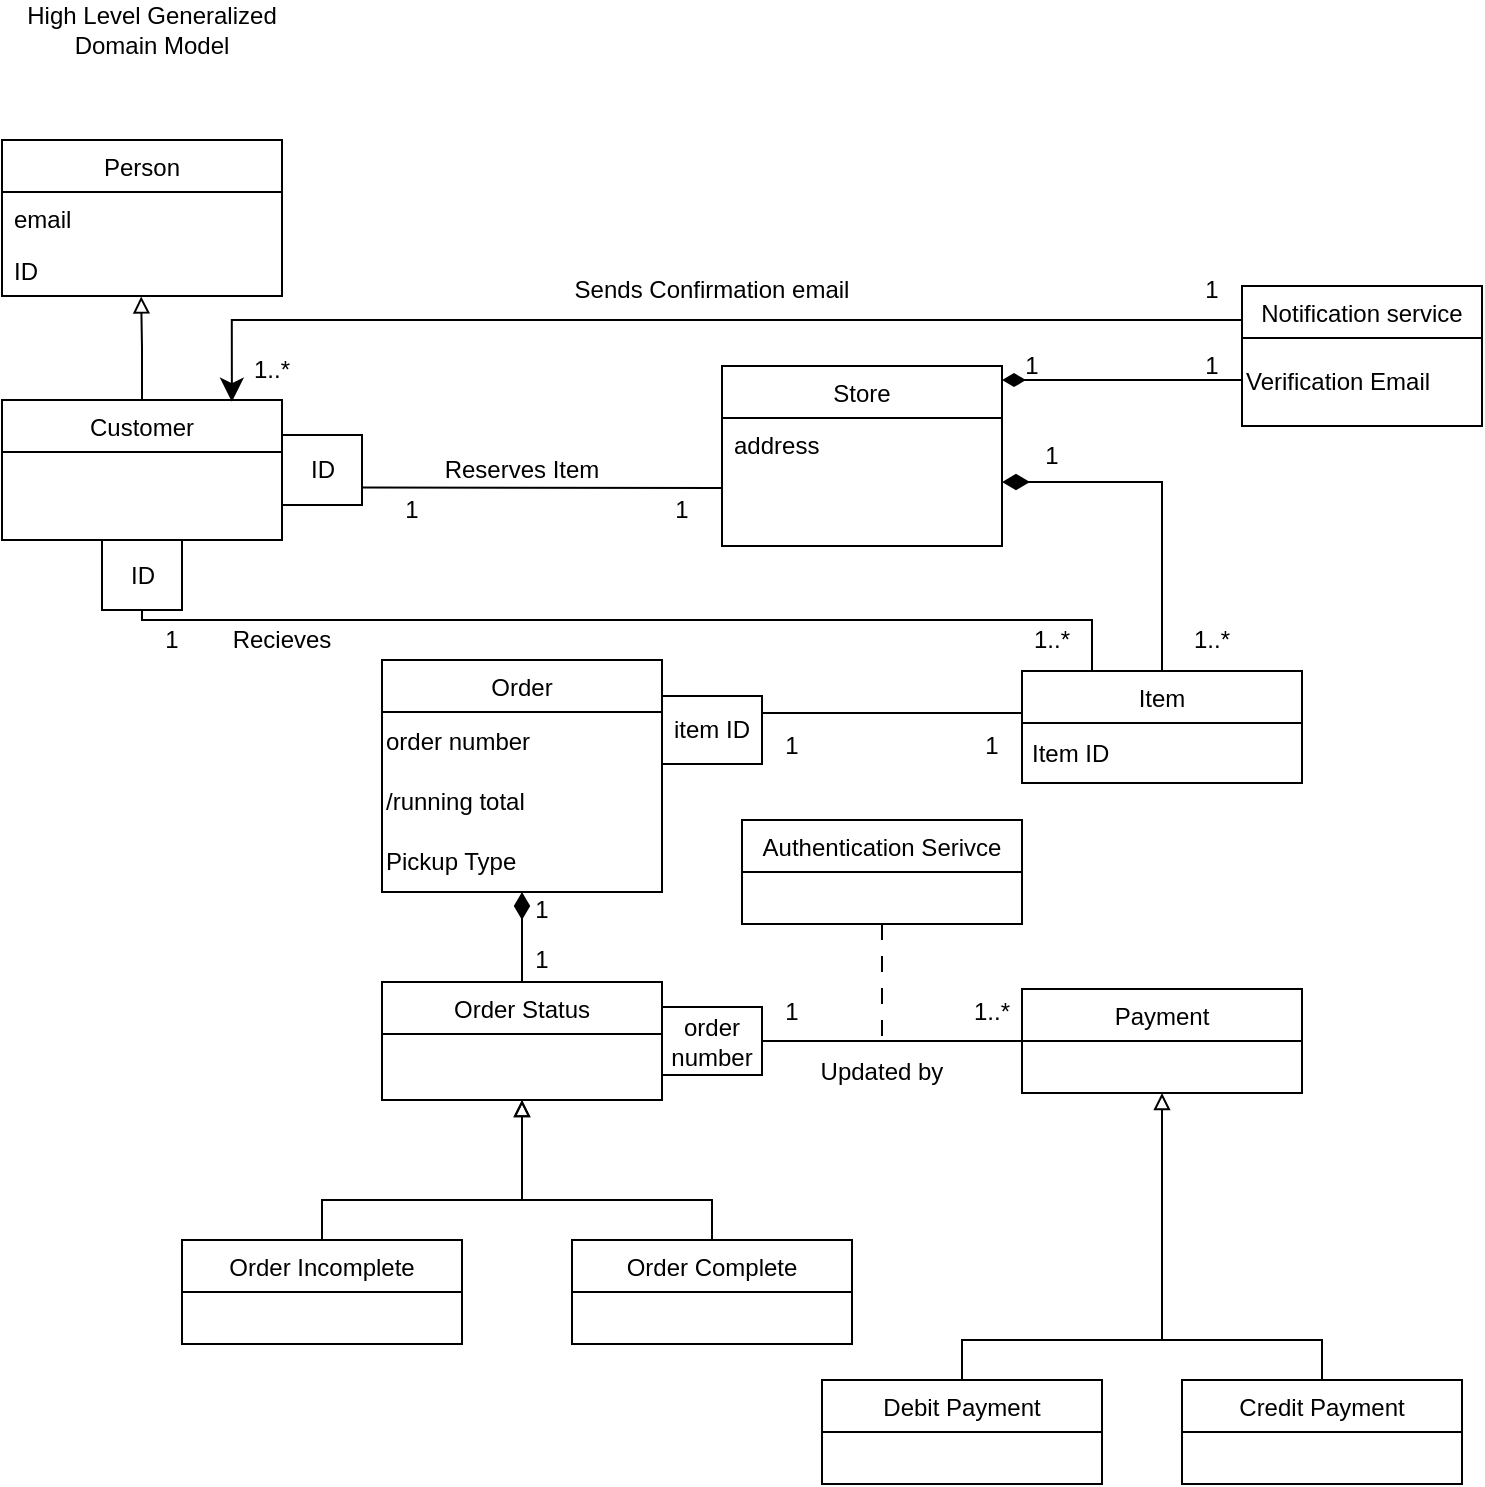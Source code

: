 <mxfile version="20.8.10" type="device" pages="2"><diagram name="Page-1" id="cuU-Se9wsTZAQbzvb0Hw"><mxGraphModel dx="1235" dy="740" grid="1" gridSize="10" guides="1" tooltips="1" connect="1" arrows="1" fold="1" page="1" pageScale="1" pageWidth="850" pageHeight="1100" math="0" shadow="0"><root><mxCell id="0"/><mxCell id="1" parent="0"/><mxCell id="BR1_E8aOfP9OY458Oom9-80" value="Person" style="swimlane;fontStyle=0;childLayout=stackLayout;horizontal=1;startSize=26;fillColor=none;horizontalStack=0;resizeParent=1;resizeParentMax=0;resizeLast=0;collapsible=1;marginBottom=0;" parent="1" vertex="1"><mxGeometry x="100" y="90" width="140" height="78" as="geometry"/></mxCell><mxCell id="BR1_E8aOfP9OY458Oom9-81" value="email" style="text;strokeColor=none;fillColor=none;align=left;verticalAlign=top;spacingLeft=4;spacingRight=4;overflow=hidden;rotatable=0;points=[[0,0.5],[1,0.5]];portConstraint=eastwest;" parent="BR1_E8aOfP9OY458Oom9-80" vertex="1"><mxGeometry y="26" width="140" height="26" as="geometry"/></mxCell><mxCell id="BR1_E8aOfP9OY458Oom9-82" value="ID" style="text;strokeColor=none;fillColor=none;align=left;verticalAlign=top;spacingLeft=4;spacingRight=4;overflow=hidden;rotatable=0;points=[[0,0.5],[1,0.5]];portConstraint=eastwest;" parent="BR1_E8aOfP9OY458Oom9-80" vertex="1"><mxGeometry y="52" width="140" height="26" as="geometry"/></mxCell><mxCell id="BR1_E8aOfP9OY458Oom9-89" style="edgeStyle=orthogonalEdgeStyle;rounded=0;orthogonalLoop=1;jettySize=auto;html=1;entryX=0.497;entryY=1.008;entryDx=0;entryDy=0;entryPerimeter=0;endArrow=block;endFill=0;" parent="1" source="BR1_E8aOfP9OY458Oom9-84" target="BR1_E8aOfP9OY458Oom9-82" edge="1"><mxGeometry relative="1" as="geometry"/></mxCell><mxCell id="BR1_E8aOfP9OY458Oom9-141" style="edgeStyle=orthogonalEdgeStyle;rounded=0;jumpStyle=none;jumpSize=13;orthogonalLoop=1;jettySize=auto;html=1;entryX=0.25;entryY=0;entryDx=0;entryDy=0;shadow=0;strokeWidth=1;startArrow=none;startFill=0;endArrow=none;endFill=0;startSize=9;endSize=11;" parent="1" source="BR1_E8aOfP9OY458Oom9-142" target="BR1_E8aOfP9OY458Oom9-130" edge="1"><mxGeometry relative="1" as="geometry"><mxPoint x="170" y="360" as="sourcePoint"/><Array as="points"><mxPoint x="170" y="330"/><mxPoint x="645" y="330"/></Array></mxGeometry></mxCell><mxCell id="BR1_E8aOfP9OY458Oom9-84" value="Customer" style="swimlane;fontStyle=0;childLayout=stackLayout;horizontal=1;startSize=26;fillColor=none;horizontalStack=0;resizeParent=1;resizeParentMax=0;resizeLast=0;collapsible=1;marginBottom=0;" parent="1" vertex="1"><mxGeometry x="100" y="220" width="140" height="70" as="geometry"/></mxCell><mxCell id="BR1_E8aOfP9OY458Oom9-90" value="Order" style="swimlane;fontStyle=0;childLayout=stackLayout;horizontal=1;startSize=26;fillColor=none;horizontalStack=0;resizeParent=1;resizeParentMax=0;resizeLast=0;collapsible=1;marginBottom=0;" parent="1" vertex="1"><mxGeometry x="290" y="350" width="140" height="116" as="geometry"/></mxCell><mxCell id="BR1_E8aOfP9OY458Oom9-154" value="order number" style="text;html=1;strokeColor=none;fillColor=none;align=left;verticalAlign=middle;whiteSpace=wrap;rounded=0;" parent="BR1_E8aOfP9OY458Oom9-90" vertex="1"><mxGeometry y="26" width="140" height="30" as="geometry"/></mxCell><mxCell id="OzEpQBQJrL6A_t0-JBeU-11" value="/running total" style="text;html=1;strokeColor=none;fillColor=none;align=left;verticalAlign=middle;whiteSpace=wrap;rounded=0;" vertex="1" parent="BR1_E8aOfP9OY458Oom9-90"><mxGeometry y="56" width="140" height="30" as="geometry"/></mxCell><mxCell id="BR1_E8aOfP9OY458Oom9-153" value="Pickup Type" style="text;html=1;strokeColor=none;fillColor=none;align=left;verticalAlign=middle;whiteSpace=wrap;rounded=0;" parent="BR1_E8aOfP9OY458Oom9-90" vertex="1"><mxGeometry y="86" width="140" height="30" as="geometry"/></mxCell><mxCell id="BR1_E8aOfP9OY458Oom9-94" value="Store" style="swimlane;fontStyle=0;childLayout=stackLayout;horizontal=1;startSize=26;fillColor=none;horizontalStack=0;resizeParent=1;resizeParentMax=0;resizeLast=0;collapsible=1;marginBottom=0;" parent="1" vertex="1"><mxGeometry x="460" y="203" width="140" height="90" as="geometry"/></mxCell><mxCell id="BR1_E8aOfP9OY458Oom9-95" value="address" style="text;strokeColor=none;fillColor=none;align=left;verticalAlign=top;spacingLeft=4;spacingRight=4;overflow=hidden;rotatable=0;points=[[0,0.5],[1,0.5]];portConstraint=eastwest;" parent="BR1_E8aOfP9OY458Oom9-94" vertex="1"><mxGeometry y="26" width="140" height="64" as="geometry"/></mxCell><mxCell id="BR1_E8aOfP9OY458Oom9-120" style="edgeStyle=none;rounded=0;jumpStyle=gap;jumpSize=3;orthogonalLoop=1;jettySize=auto;html=1;shadow=0;startArrow=none;startFill=0;endArrow=none;endFill=0;startSize=2;endSize=0;sourcePerimeterSpacing=0;exitX=1;exitY=0.75;exitDx=0;exitDy=0;" parent="1" source="BR1_E8aOfP9OY458Oom9-99" edge="1"><mxGeometry relative="1" as="geometry"><mxPoint x="460" y="264" as="targetPoint"/></mxGeometry></mxCell><mxCell id="BR1_E8aOfP9OY458Oom9-99" value="ID" style="html=1;" parent="1" vertex="1"><mxGeometry x="240" y="237.5" width="40" height="35" as="geometry"/></mxCell><mxCell id="BR1_E8aOfP9OY458Oom9-101" value="1" style="text;html=1;strokeColor=none;fillColor=none;align=center;verticalAlign=middle;whiteSpace=wrap;rounded=0;" parent="1" vertex="1"><mxGeometry x="290" y="260" width="30" height="30" as="geometry"/></mxCell><mxCell id="BR1_E8aOfP9OY458Oom9-129" style="edgeStyle=none;rounded=0;jumpStyle=none;jumpSize=13;orthogonalLoop=1;jettySize=auto;html=1;shadow=0;startArrow=none;startFill=0;endArrow=diamondThin;endFill=1;startSize=9;endSize=11;sourcePerimeterSpacing=0;strokeWidth=1;entryX=0.5;entryY=1;entryDx=0;entryDy=0;" parent="1" source="BR1_E8aOfP9OY458Oom9-110" target="BR1_E8aOfP9OY458Oom9-90" edge="1"><mxGeometry relative="1" as="geometry"><mxPoint x="360" y="420" as="targetPoint"/></mxGeometry></mxCell><mxCell id="BR1_E8aOfP9OY458Oom9-167" style="edgeStyle=orthogonalEdgeStyle;rounded=0;jumpStyle=none;jumpSize=13;orthogonalLoop=1;jettySize=auto;html=1;entryX=0;entryY=0.5;entryDx=0;entryDy=0;shadow=0;strokeWidth=1;startArrow=none;startFill=0;endArrow=none;endFill=0;startSize=9;endSize=11;sourcePerimeterSpacing=0;exitX=1;exitY=0.5;exitDx=0;exitDy=0;" parent="1" source="BR1_E8aOfP9OY458Oom9-170" target="BR1_E8aOfP9OY458Oom9-166" edge="1"><mxGeometry relative="1" as="geometry"><mxPoint x="570" y="600" as="sourcePoint"/><Array as="points"><mxPoint x="490" y="541"/><mxPoint x="550" y="540"/></Array></mxGeometry></mxCell><mxCell id="BR1_E8aOfP9OY458Oom9-110" value="Order Status" style="swimlane;fontStyle=0;childLayout=stackLayout;horizontal=1;startSize=26;fillColor=none;horizontalStack=0;resizeParent=1;resizeParentMax=0;resizeLast=0;collapsible=1;marginBottom=0;" parent="1" vertex="1"><mxGeometry x="290" y="511" width="140" height="59" as="geometry"/></mxCell><mxCell id="BR1_E8aOfP9OY458Oom9-116" style="edgeStyle=orthogonalEdgeStyle;rounded=0;orthogonalLoop=1;jettySize=auto;html=1;entryX=0.5;entryY=1;entryDx=0;entryDy=0;endArrow=block;endFill=0;" parent="1" source="BR1_E8aOfP9OY458Oom9-114" target="BR1_E8aOfP9OY458Oom9-110" edge="1"><mxGeometry relative="1" as="geometry"><Array as="points"><mxPoint x="260" y="620"/><mxPoint x="360" y="620"/></Array></mxGeometry></mxCell><mxCell id="BR1_E8aOfP9OY458Oom9-114" value="Order Incomplete" style="swimlane;fontStyle=0;childLayout=stackLayout;horizontal=1;startSize=26;fillColor=none;horizontalStack=0;resizeParent=1;resizeParentMax=0;resizeLast=0;collapsible=1;marginBottom=0;" parent="1" vertex="1"><mxGeometry x="190" y="640" width="140" height="52" as="geometry"/></mxCell><mxCell id="BR1_E8aOfP9OY458Oom9-117" style="edgeStyle=orthogonalEdgeStyle;rounded=0;orthogonalLoop=1;jettySize=auto;html=1;entryX=0.5;entryY=1;entryDx=0;entryDy=0;endArrow=block;endFill=0;" parent="1" source="BR1_E8aOfP9OY458Oom9-115" target="BR1_E8aOfP9OY458Oom9-110" edge="1"><mxGeometry relative="1" as="geometry"><Array as="points"><mxPoint x="455" y="620"/><mxPoint x="360" y="620"/></Array></mxGeometry></mxCell><mxCell id="BR1_E8aOfP9OY458Oom9-115" value="Order Complete" style="swimlane;fontStyle=0;childLayout=stackLayout;horizontal=1;startSize=26;fillColor=none;horizontalStack=0;resizeParent=1;resizeParentMax=0;resizeLast=0;collapsible=1;marginBottom=0;" parent="1" vertex="1"><mxGeometry x="385" y="640" width="140" height="52" as="geometry"/></mxCell><mxCell id="BR1_E8aOfP9OY458Oom9-121" value="Reserves Item" style="text;html=1;strokeColor=none;fillColor=none;align=center;verticalAlign=middle;whiteSpace=wrap;rounded=0;" parent="1" vertex="1"><mxGeometry x="320" y="240" width="80" height="30" as="geometry"/></mxCell><mxCell id="BR1_E8aOfP9OY458Oom9-122" value="1" style="text;html=1;strokeColor=none;fillColor=none;align=center;verticalAlign=middle;whiteSpace=wrap;rounded=0;" parent="1" vertex="1"><mxGeometry x="425" y="260" width="30" height="30" as="geometry"/></mxCell><mxCell id="BR1_E8aOfP9OY458Oom9-140" style="edgeStyle=orthogonalEdgeStyle;rounded=0;jumpStyle=none;jumpSize=13;orthogonalLoop=1;jettySize=auto;html=1;entryX=1;entryY=0.5;entryDx=0;entryDy=0;shadow=0;strokeWidth=1;startArrow=none;startFill=0;endArrow=diamondThin;endFill=1;startSize=9;endSize=11;sourcePerimeterSpacing=0;" parent="1" source="BR1_E8aOfP9OY458Oom9-130" target="BR1_E8aOfP9OY458Oom9-95" edge="1"><mxGeometry relative="1" as="geometry"/></mxCell><mxCell id="BR1_E8aOfP9OY458Oom9-156" style="edgeStyle=orthogonalEdgeStyle;rounded=0;jumpStyle=none;jumpSize=13;orthogonalLoop=1;jettySize=auto;html=1;entryX=1;entryY=0.25;entryDx=0;entryDy=0;shadow=0;strokeWidth=1;startArrow=none;startFill=0;endArrow=none;endFill=0;startSize=9;endSize=11;sourcePerimeterSpacing=0;" parent="1" source="BR1_E8aOfP9OY458Oom9-130" target="BR1_E8aOfP9OY458Oom9-135" edge="1"><mxGeometry relative="1" as="geometry"><Array as="points"><mxPoint x="545" y="377"/></Array></mxGeometry></mxCell><mxCell id="BR1_E8aOfP9OY458Oom9-130" value="Item" style="swimlane;fontStyle=0;childLayout=stackLayout;horizontal=1;startSize=26;fillColor=none;horizontalStack=0;resizeParent=1;resizeParentMax=0;resizeLast=0;collapsible=1;marginBottom=0;" parent="1" vertex="1"><mxGeometry x="610" y="355.5" width="140" height="56" as="geometry"/></mxCell><mxCell id="BR1_E8aOfP9OY458Oom9-157" value="Item ID" style="text;html=1;strokeColor=none;fillColor=none;align=left;verticalAlign=middle;whiteSpace=wrap;rounded=0;spacingLeft=3;" parent="BR1_E8aOfP9OY458Oom9-130" vertex="1"><mxGeometry y="26" width="140" height="30" as="geometry"/></mxCell><mxCell id="BR1_E8aOfP9OY458Oom9-131" value="1" style="text;html=1;strokeColor=none;fillColor=none;align=center;verticalAlign=middle;whiteSpace=wrap;rounded=0;" parent="1" vertex="1"><mxGeometry x="355" y="460" width="30" height="30" as="geometry"/></mxCell><mxCell id="BR1_E8aOfP9OY458Oom9-132" value="1" style="text;html=1;strokeColor=none;fillColor=none;align=center;verticalAlign=middle;whiteSpace=wrap;rounded=0;" parent="1" vertex="1"><mxGeometry x="355" y="484.5" width="30" height="30" as="geometry"/></mxCell><mxCell id="BR1_E8aOfP9OY458Oom9-135" value="item ID" style="rounded=0;whiteSpace=wrap;html=1;" parent="1" vertex="1"><mxGeometry x="430" y="368" width="50" height="34" as="geometry"/></mxCell><mxCell id="BR1_E8aOfP9OY458Oom9-136" value="1" style="text;html=1;strokeColor=none;fillColor=none;align=center;verticalAlign=middle;whiteSpace=wrap;rounded=0;" parent="1" vertex="1"><mxGeometry x="480" y="378" width="30" height="30" as="geometry"/></mxCell><mxCell id="BR1_E8aOfP9OY458Oom9-138" value="1" style="text;html=1;strokeColor=none;fillColor=none;align=center;verticalAlign=middle;whiteSpace=wrap;rounded=0;" parent="1" vertex="1"><mxGeometry x="580" y="378" width="30" height="30" as="geometry"/></mxCell><mxCell id="BR1_E8aOfP9OY458Oom9-143" value="" style="edgeStyle=orthogonalEdgeStyle;rounded=0;jumpStyle=none;jumpSize=13;orthogonalLoop=1;jettySize=auto;html=1;entryX=0.25;entryY=0;entryDx=0;entryDy=0;shadow=0;strokeWidth=1;startArrow=none;startFill=0;endArrow=none;endFill=0;startSize=9;endSize=11;sourcePerimeterSpacing=0;exitX=0.5;exitY=1;exitDx=0;exitDy=0;" parent="1" source="BR1_E8aOfP9OY458Oom9-142" target="BR1_E8aOfP9OY458Oom9-142" edge="1"><mxGeometry relative="1" as="geometry"><mxPoint x="170" y="360" as="sourcePoint"/><mxPoint x="645" y="355.5" as="targetPoint"/><Array as="points"/></mxGeometry></mxCell><mxCell id="BR1_E8aOfP9OY458Oom9-142" value="ID" style="html=1;" parent="1" vertex="1"><mxGeometry x="150" y="290" width="40" height="35" as="geometry"/></mxCell><mxCell id="BR1_E8aOfP9OY458Oom9-144" value="1" style="text;html=1;strokeColor=none;fillColor=none;align=center;verticalAlign=middle;whiteSpace=wrap;rounded=0;" parent="1" vertex="1"><mxGeometry x="170" y="325" width="30" height="30" as="geometry"/></mxCell><mxCell id="BR1_E8aOfP9OY458Oom9-148" value="1..*" style="text;html=1;strokeColor=none;fillColor=none;align=center;verticalAlign=middle;whiteSpace=wrap;rounded=0;" parent="1" vertex="1"><mxGeometry x="610" y="325" width="30" height="30" as="geometry"/></mxCell><mxCell id="BR1_E8aOfP9OY458Oom9-150" value="Recieves" style="text;html=1;strokeColor=none;fillColor=none;align=center;verticalAlign=middle;whiteSpace=wrap;rounded=0;" parent="1" vertex="1"><mxGeometry x="200" y="325" width="80" height="30" as="geometry"/></mxCell><mxCell id="BR1_E8aOfP9OY458Oom9-160" value="1..*" style="text;html=1;strokeColor=none;fillColor=none;align=center;verticalAlign=middle;whiteSpace=wrap;rounded=0;" parent="1" vertex="1"><mxGeometry x="220" y="190" width="30" height="30" as="geometry"/></mxCell><mxCell id="BR1_E8aOfP9OY458Oom9-161" value="1" style="text;html=1;strokeColor=none;fillColor=none;align=center;verticalAlign=middle;whiteSpace=wrap;rounded=0;" parent="1" vertex="1"><mxGeometry x="690" y="150" width="30" height="30" as="geometry"/></mxCell><mxCell id="OzEpQBQJrL6A_t0-JBeU-8" style="edgeStyle=orthogonalEdgeStyle;rounded=0;jumpSize=6;orthogonalLoop=1;jettySize=auto;html=1;entryX=0.821;entryY=0.012;entryDx=0;entryDy=0;entryPerimeter=0;strokeWidth=1;endArrow=classic;endFill=1;endSize=9;" edge="1" parent="1" source="BR1_E8aOfP9OY458Oom9-164" target="BR1_E8aOfP9OY458Oom9-84"><mxGeometry relative="1" as="geometry"><Array as="points"><mxPoint x="215" y="180"/></Array></mxGeometry></mxCell><mxCell id="BR1_E8aOfP9OY458Oom9-164" value="Notification service" style="swimlane;fontStyle=0;childLayout=stackLayout;horizontal=1;startSize=26;fillColor=none;horizontalStack=0;resizeParent=1;resizeParentMax=0;resizeLast=0;collapsible=1;marginBottom=0;" parent="1" vertex="1"><mxGeometry x="720" y="163" width="120" height="70" as="geometry"/></mxCell><mxCell id="BR1_E8aOfP9OY458Oom9-165" value="Verification Email" style="text;html=1;strokeColor=none;fillColor=none;align=left;verticalAlign=middle;whiteSpace=wrap;rounded=0;" parent="BR1_E8aOfP9OY458Oom9-164" vertex="1"><mxGeometry y="26" width="120" height="44" as="geometry"/></mxCell><mxCell id="BR1_E8aOfP9OY458Oom9-166" value="Payment" style="swimlane;fontStyle=0;childLayout=stackLayout;horizontal=1;startSize=26;fillColor=none;horizontalStack=0;resizeParent=1;resizeParentMax=0;resizeLast=0;collapsible=1;marginBottom=0;" parent="1" vertex="1"><mxGeometry x="610" y="514.5" width="140" height="52" as="geometry"/></mxCell><mxCell id="BR1_E8aOfP9OY458Oom9-168" value="1" style="text;html=1;strokeColor=none;fillColor=none;align=center;verticalAlign=middle;whiteSpace=wrap;rounded=0;" parent="1" vertex="1"><mxGeometry x="480" y="511" width="30" height="30" as="geometry"/></mxCell><mxCell id="BR1_E8aOfP9OY458Oom9-169" value="1..*" style="text;html=1;strokeColor=none;fillColor=none;align=center;verticalAlign=middle;whiteSpace=wrap;rounded=0;" parent="1" vertex="1"><mxGeometry x="580" y="511" width="30" height="30" as="geometry"/></mxCell><mxCell id="BR1_E8aOfP9OY458Oom9-170" value="order number" style="rounded=0;whiteSpace=wrap;html=1;" parent="1" vertex="1"><mxGeometry x="430" y="523.5" width="50" height="34" as="geometry"/></mxCell><mxCell id="BR1_E8aOfP9OY458Oom9-171" value="Updated by" style="text;html=1;strokeColor=none;fillColor=none;align=center;verticalAlign=middle;whiteSpace=wrap;rounded=0;" parent="1" vertex="1"><mxGeometry x="500" y="541" width="80" height="30" as="geometry"/></mxCell><mxCell id="BR1_E8aOfP9OY458Oom9-176" style="edgeStyle=orthogonalEdgeStyle;rounded=0;orthogonalLoop=1;jettySize=auto;html=1;endArrow=none;endFill=0;" parent="1" source="BR1_E8aOfP9OY458Oom9-177" edge="1"><mxGeometry relative="1" as="geometry"><mxPoint x="680" y="610" as="targetPoint"/><Array as="points"><mxPoint x="580" y="690"/><mxPoint x="680" y="690"/></Array></mxGeometry></mxCell><mxCell id="BR1_E8aOfP9OY458Oom9-177" value="Debit Payment" style="swimlane;fontStyle=0;childLayout=stackLayout;horizontal=1;startSize=26;fillColor=none;horizontalStack=0;resizeParent=1;resizeParentMax=0;resizeLast=0;collapsible=1;marginBottom=0;" parent="1" vertex="1"><mxGeometry x="510" y="710" width="140" height="52" as="geometry"/></mxCell><mxCell id="BR1_E8aOfP9OY458Oom9-178" style="edgeStyle=orthogonalEdgeStyle;rounded=0;orthogonalLoop=1;jettySize=auto;html=1;entryX=0.5;entryY=1;entryDx=0;entryDy=0;endArrow=block;endFill=0;" parent="1" source="BR1_E8aOfP9OY458Oom9-179" target="BR1_E8aOfP9OY458Oom9-166" edge="1"><mxGeometry relative="1" as="geometry"><mxPoint x="680" y="640" as="targetPoint"/><Array as="points"><mxPoint x="760" y="690"/><mxPoint x="680" y="690"/></Array></mxGeometry></mxCell><mxCell id="BR1_E8aOfP9OY458Oom9-179" value="Credit Payment" style="swimlane;fontStyle=0;childLayout=stackLayout;horizontal=1;startSize=26;fillColor=none;horizontalStack=0;resizeParent=1;resizeParentMax=0;resizeLast=0;collapsible=1;marginBottom=0;" parent="1" vertex="1"><mxGeometry x="690" y="710" width="140" height="52" as="geometry"/></mxCell><mxCell id="OzEpQBQJrL6A_t0-JBeU-1" value="1" style="text;html=1;strokeColor=none;fillColor=none;align=center;verticalAlign=middle;whiteSpace=wrap;rounded=0;" vertex="1" parent="1"><mxGeometry x="610" y="233" width="30" height="30" as="geometry"/></mxCell><mxCell id="OzEpQBQJrL6A_t0-JBeU-2" value="1..*" style="text;html=1;strokeColor=none;fillColor=none;align=center;verticalAlign=middle;whiteSpace=wrap;rounded=0;" vertex="1" parent="1"><mxGeometry x="690" y="325" width="30" height="30" as="geometry"/></mxCell><mxCell id="OzEpQBQJrL6A_t0-JBeU-5" style="edgeStyle=orthogonalEdgeStyle;rounded=0;orthogonalLoop=1;jettySize=auto;html=1;entryX=1;entryY=0.078;entryDx=0;entryDy=0;entryPerimeter=0;endArrow=diamondThin;endFill=1;jumpSize=6;strokeWidth=1;endSize=9;" edge="1" parent="1" source="BR1_E8aOfP9OY458Oom9-165" target="BR1_E8aOfP9OY458Oom9-94"><mxGeometry relative="1" as="geometry"><Array as="points"><mxPoint x="660" y="210"/><mxPoint x="660" y="210"/></Array></mxGeometry></mxCell><mxCell id="OzEpQBQJrL6A_t0-JBeU-6" value="1" style="text;html=1;strokeColor=none;fillColor=none;align=center;verticalAlign=middle;whiteSpace=wrap;rounded=0;" vertex="1" parent="1"><mxGeometry x="600" y="187.5" width="30" height="30" as="geometry"/></mxCell><mxCell id="OzEpQBQJrL6A_t0-JBeU-7" value="1" style="text;html=1;strokeColor=none;fillColor=none;align=center;verticalAlign=middle;whiteSpace=wrap;rounded=0;" vertex="1" parent="1"><mxGeometry x="690" y="187.5" width="30" height="30" as="geometry"/></mxCell><mxCell id="OzEpQBQJrL6A_t0-JBeU-9" value="Sends Confirmation email" style="text;html=1;strokeColor=none;fillColor=none;align=center;verticalAlign=middle;whiteSpace=wrap;rounded=0;" vertex="1" parent="1"><mxGeometry x="385" y="150" width="140" height="30" as="geometry"/></mxCell><mxCell id="OzEpQBQJrL6A_t0-JBeU-14" style="edgeStyle=orthogonalEdgeStyle;rounded=0;jumpSize=6;orthogonalLoop=1;jettySize=auto;html=1;strokeWidth=1;endArrow=none;endFill=0;endSize=9;dashed=1;dashPattern=8 8;" edge="1" parent="1" source="OzEpQBQJrL6A_t0-JBeU-12"><mxGeometry relative="1" as="geometry"><mxPoint x="540" y="540" as="targetPoint"/></mxGeometry></mxCell><mxCell id="OzEpQBQJrL6A_t0-JBeU-12" value="Authentication Serivce" style="swimlane;fontStyle=0;childLayout=stackLayout;horizontal=1;startSize=26;fillColor=none;horizontalStack=0;resizeParent=1;resizeParentMax=0;resizeLast=0;collapsible=1;marginBottom=0;" vertex="1" parent="1"><mxGeometry x="470" y="430" width="140" height="52" as="geometry"/></mxCell><mxCell id="wcua-KJt23rMw6mt_my1-1" value="High Level Generalized Domain Model" style="text;html=1;strokeColor=none;fillColor=none;align=center;verticalAlign=middle;whiteSpace=wrap;rounded=0;" vertex="1" parent="1"><mxGeometry x="100" y="20" width="150" height="30" as="geometry"/></mxCell></root></mxGraphModel></diagram><diagram id="Q56s6d1UdkJbZ91KLn0p" name="Page-2"><mxGraphModel dx="1050" dy="629" grid="1" gridSize="10" guides="1" tooltips="1" connect="1" arrows="1" fold="1" page="1" pageScale="1" pageWidth="850" pageHeight="1100" math="0" shadow="0"><root><mxCell id="0"/><mxCell id="1" parent="0"/><mxCell id="hp9Gdqgzur7YfRZt-1cl-1" value="Person" style="swimlane;fontStyle=0;childLayout=stackLayout;horizontal=1;startSize=26;fillColor=none;horizontalStack=0;resizeParent=1;resizeParentMax=0;resizeLast=0;collapsible=1;marginBottom=0;" vertex="1" parent="1"><mxGeometry x="60" y="192" width="140" height="78" as="geometry"/></mxCell><mxCell id="hp9Gdqgzur7YfRZt-1cl-2" value="ID" style="text;strokeColor=none;fillColor=none;align=left;verticalAlign=top;spacingLeft=4;spacingRight=4;overflow=hidden;rotatable=0;points=[[0,0.5],[1,0.5]];portConstraint=eastwest;" vertex="1" parent="hp9Gdqgzur7YfRZt-1cl-1"><mxGeometry y="26" width="140" height="26" as="geometry"/></mxCell><mxCell id="hp9Gdqgzur7YfRZt-1cl-3" value="Email" style="text;strokeColor=none;fillColor=none;align=left;verticalAlign=top;spacingLeft=4;spacingRight=4;overflow=hidden;rotatable=0;points=[[0,0.5],[1,0.5]];portConstraint=eastwest;" vertex="1" parent="hp9Gdqgzur7YfRZt-1cl-1"><mxGeometry y="52" width="140" height="26" as="geometry"/></mxCell><mxCell id="hp9Gdqgzur7YfRZt-1cl-17" style="edgeStyle=orthogonalEdgeStyle;rounded=0;jumpSize=6;orthogonalLoop=1;jettySize=auto;html=1;strokeWidth=1;endArrow=none;endFill=0;endSize=9;" edge="1" parent="1" source="hp9Gdqgzur7YfRZt-1cl-5"><mxGeometry relative="1" as="geometry"><mxPoint x="130" y="320" as="targetPoint"/><Array as="points"><mxPoint x="130" y="540"/></Array></mxGeometry></mxCell><mxCell id="hp9Gdqgzur7YfRZt-1cl-78" style="edgeStyle=orthogonalEdgeStyle;rounded=0;jumpSize=6;orthogonalLoop=1;jettySize=auto;html=1;entryX=0.5;entryY=0;entryDx=0;entryDy=0;strokeWidth=1;startArrow=none;startFill=0;endArrow=none;endFill=0;startSize=9;endSize=9;sourcePerimeterSpacing=0;targetPerimeterSpacing=0;" edge="1" parent="1" source="hp9Gdqgzur7YfRZt-1cl-5" target="hp9Gdqgzur7YfRZt-1cl-66"><mxGeometry relative="1" as="geometry"/></mxCell><mxCell id="hp9Gdqgzur7YfRZt-1cl-99" style="edgeStyle=orthogonalEdgeStyle;rounded=0;jumpSize=6;orthogonalLoop=1;jettySize=auto;html=1;entryX=0.005;entryY=-0.039;entryDx=0;entryDy=0;entryPerimeter=0;strokeWidth=1;startArrow=none;startFill=0;endArrow=none;endFill=0;startSize=9;endSize=9;sourcePerimeterSpacing=0;targetPerimeterSpacing=0;" edge="1" parent="1" source="hp9Gdqgzur7YfRZt-1cl-5" target="hp9Gdqgzur7YfRZt-1cl-93"><mxGeometry relative="1" as="geometry"><Array as="points"><mxPoint x="370" y="535"/><mxPoint x="370" y="535"/></Array></mxGeometry></mxCell><mxCell id="hp9Gdqgzur7YfRZt-1cl-5" value="Customer" style="swimlane;fontStyle=0;childLayout=stackLayout;horizontal=1;startSize=26;fillColor=none;horizontalStack=0;resizeParent=1;resizeParentMax=0;resizeLast=0;collapsible=1;marginBottom=0;" vertex="1" parent="1"><mxGeometry x="170" y="510" width="140" height="52" as="geometry"/></mxCell><mxCell id="hp9Gdqgzur7YfRZt-1cl-16" style="edgeStyle=orthogonalEdgeStyle;rounded=0;jumpSize=6;orthogonalLoop=1;jettySize=auto;html=1;strokeWidth=1;endArrow=block;endFill=0;endSize=9;" edge="1" parent="1" source="hp9Gdqgzur7YfRZt-1cl-8"><mxGeometry relative="1" as="geometry"><mxPoint x="130" y="270" as="targetPoint"/><Array as="points"><mxPoint x="130" y="330"/><mxPoint x="130" y="270"/></Array></mxGeometry></mxCell><mxCell id="hp9Gdqgzur7YfRZt-1cl-25" style="edgeStyle=orthogonalEdgeStyle;rounded=0;jumpSize=6;orthogonalLoop=1;jettySize=auto;html=1;strokeWidth=1;endArrow=none;endFill=0;endSize=9;" edge="1" parent="1" source="hp9Gdqgzur7YfRZt-1cl-8" target="hp9Gdqgzur7YfRZt-1cl-5"><mxGeometry relative="1" as="geometry"/></mxCell><mxCell id="hp9Gdqgzur7YfRZt-1cl-8" value="Employee" style="swimlane;fontStyle=0;childLayout=stackLayout;horizontal=1;startSize=26;fillColor=none;horizontalStack=0;resizeParent=1;resizeParentMax=0;resizeLast=0;collapsible=1;marginBottom=0;" vertex="1" parent="1"><mxGeometry x="170" y="300" width="140" height="52" as="geometry"/></mxCell><mxCell id="hp9Gdqgzur7YfRZt-1cl-9" value="position" style="text;strokeColor=none;fillColor=none;align=left;verticalAlign=top;spacingLeft=4;spacingRight=4;overflow=hidden;rotatable=0;points=[[0,0.5],[1,0.5]];portConstraint=eastwest;" vertex="1" parent="hp9Gdqgzur7YfRZt-1cl-8"><mxGeometry y="26" width="140" height="26" as="geometry"/></mxCell><mxCell id="hp9Gdqgzur7YfRZt-1cl-21" value="Store" style="swimlane;fontStyle=0;childLayout=stackLayout;horizontal=1;startSize=26;fillColor=none;horizontalStack=0;resizeParent=1;resizeParentMax=0;resizeLast=0;collapsible=1;marginBottom=0;" vertex="1" parent="1"><mxGeometry x="460" y="300" width="140" height="52" as="geometry"/></mxCell><mxCell id="hp9Gdqgzur7YfRZt-1cl-22" value="address" style="text;strokeColor=none;fillColor=none;align=left;verticalAlign=top;spacingLeft=4;spacingRight=4;overflow=hidden;rotatable=0;points=[[0,0.5],[1,0.5]];portConstraint=eastwest;" vertex="1" parent="hp9Gdqgzur7YfRZt-1cl-21"><mxGeometry y="26" width="140" height="26" as="geometry"/></mxCell><mxCell id="hp9Gdqgzur7YfRZt-1cl-26" style="edgeStyle=orthogonalEdgeStyle;rounded=0;jumpSize=6;orthogonalLoop=1;jettySize=auto;html=1;entryX=1;entryY=0.5;entryDx=0;entryDy=0;strokeWidth=1;endArrow=classic;endFill=1;endSize=9;" edge="1" parent="1" source="hp9Gdqgzur7YfRZt-1cl-22" target="hp9Gdqgzur7YfRZt-1cl-9"><mxGeometry relative="1" as="geometry"/></mxCell><mxCell id="hp9Gdqgzur7YfRZt-1cl-27" value="employes" style="text;html=1;strokeColor=none;fillColor=none;align=center;verticalAlign=middle;whiteSpace=wrap;rounded=0;" vertex="1" parent="1"><mxGeometry x="363" y="310" width="60" height="30" as="geometry"/></mxCell><mxCell id="hp9Gdqgzur7YfRZt-1cl-28" value="1" style="text;html=1;strokeColor=none;fillColor=none;align=center;verticalAlign=middle;whiteSpace=wrap;rounded=0;" vertex="1" parent="1"><mxGeometry x="520" y="358" width="20" height="30" as="geometry"/></mxCell><mxCell id="hp9Gdqgzur7YfRZt-1cl-29" value="1..*" style="text;html=1;strokeColor=none;fillColor=none;align=center;verticalAlign=middle;whiteSpace=wrap;rounded=0;" vertex="1" parent="1"><mxGeometry x="320" y="310" width="20" height="30" as="geometry"/></mxCell><mxCell id="hp9Gdqgzur7YfRZt-1cl-30" value="1..*" style="text;html=1;strokeColor=none;fillColor=none;align=center;verticalAlign=middle;whiteSpace=wrap;rounded=0;" vertex="1" parent="1"><mxGeometry x="220" y="352" width="20" height="30" as="geometry"/></mxCell><mxCell id="hp9Gdqgzur7YfRZt-1cl-31" value="verifies" style="text;html=1;strokeColor=none;fillColor=none;align=center;verticalAlign=middle;whiteSpace=wrap;rounded=0;" vertex="1" parent="1"><mxGeometry x="187" y="416" width="60" height="30" as="geometry"/></mxCell><mxCell id="hp9Gdqgzur7YfRZt-1cl-33" value="1..*" style="text;html=1;strokeColor=none;fillColor=none;align=center;verticalAlign=middle;whiteSpace=wrap;rounded=0;" vertex="1" parent="1"><mxGeometry x="220" y="480" width="20" height="30" as="geometry"/></mxCell><mxCell id="hp9Gdqgzur7YfRZt-1cl-94" style="edgeStyle=orthogonalEdgeStyle;rounded=0;jumpSize=6;orthogonalLoop=1;jettySize=auto;html=1;entryX=0;entryY=0.5;entryDx=0;entryDy=0;strokeWidth=1;startArrow=none;startFill=0;endArrow=diamondThin;endFill=1;startSize=9;endSize=9;sourcePerimeterSpacing=0;targetPerimeterSpacing=0;" edge="1" parent="1" source="hp9Gdqgzur7YfRZt-1cl-34" target="hp9Gdqgzur7YfRZt-1cl-54"><mxGeometry relative="1" as="geometry"><Array as="points"><mxPoint x="630" y="550"/><mxPoint x="630" y="315"/></Array></mxGeometry></mxCell><mxCell id="hp9Gdqgzur7YfRZt-1cl-34" value="Item" style="swimlane;fontStyle=0;childLayout=stackLayout;horizontal=1;startSize=26;fillColor=none;horizontalStack=0;resizeParent=1;resizeParentMax=0;resizeLast=0;collapsible=1;marginBottom=0;" vertex="1" parent="1"><mxGeometry x="425" y="510" width="140" height="56" as="geometry"/></mxCell><mxCell id="hp9Gdqgzur7YfRZt-1cl-93" value="item ID" style="text;html=1;align=left;verticalAlign=middle;resizable=0;points=[];autosize=1;strokeColor=none;fillColor=none;" vertex="1" parent="hp9Gdqgzur7YfRZt-1cl-34"><mxGeometry y="26" width="140" height="30" as="geometry"/></mxCell><mxCell id="hp9Gdqgzur7YfRZt-1cl-35" style="edgeStyle=orthogonalEdgeStyle;rounded=0;jumpSize=6;orthogonalLoop=1;jettySize=auto;html=1;entryX=0.25;entryY=0;entryDx=0;entryDy=0;strokeWidth=1;endArrow=none;endFill=0;endSize=9;" edge="1" parent="1" source="hp9Gdqgzur7YfRZt-1cl-9" target="hp9Gdqgzur7YfRZt-1cl-34"><mxGeometry relative="1" as="geometry"><Array as="points"><mxPoint x="280" y="470"/><mxPoint x="490" y="470"/><mxPoint x="490" y="510"/></Array></mxGeometry></mxCell><mxCell id="hp9Gdqgzur7YfRZt-1cl-36" value="1..*" style="text;html=1;strokeColor=none;fillColor=none;align=center;verticalAlign=middle;whiteSpace=wrap;rounded=0;" vertex="1" parent="1"><mxGeometry x="260" y="352" width="20" height="30" as="geometry"/></mxCell><mxCell id="hp9Gdqgzur7YfRZt-1cl-37" value="1..*" style="text;html=1;strokeColor=none;fillColor=none;align=center;verticalAlign=middle;whiteSpace=wrap;rounded=0;" vertex="1" parent="1"><mxGeometry x="470" y="480" width="20" height="30" as="geometry"/></mxCell><mxCell id="hp9Gdqgzur7YfRZt-1cl-38" value="locates" style="text;html=1;strokeColor=none;fillColor=none;align=center;verticalAlign=middle;whiteSpace=wrap;rounded=0;" vertex="1" parent="1"><mxGeometry x="329" y="467" width="60" height="30" as="geometry"/></mxCell><mxCell id="hp9Gdqgzur7YfRZt-1cl-44" value="1..*" style="text;html=1;strokeColor=none;fillColor=none;align=center;verticalAlign=middle;whiteSpace=wrap;rounded=0;" vertex="1" parent="1"><mxGeometry x="320" y="532" width="20" height="30" as="geometry"/></mxCell><mxCell id="hp9Gdqgzur7YfRZt-1cl-45" value="1..*" style="text;html=1;strokeColor=none;fillColor=none;align=center;verticalAlign=middle;whiteSpace=wrap;rounded=0;" vertex="1" parent="1"><mxGeometry x="403" y="532" width="20" height="30" as="geometry"/></mxCell><mxCell id="hp9Gdqgzur7YfRZt-1cl-46" value="recieves" style="text;html=1;strokeColor=none;fillColor=none;align=center;verticalAlign=middle;whiteSpace=wrap;rounded=0;" vertex="1" parent="1"><mxGeometry x="340" y="510" width="60" height="30" as="geometry"/></mxCell><mxCell id="hp9Gdqgzur7YfRZt-1cl-50" value="1..*" style="text;html=1;strokeColor=none;fillColor=none;align=center;verticalAlign=middle;whiteSpace=wrap;rounded=0;" vertex="1" parent="1"><mxGeometry x="520" y="480" width="20" height="30" as="geometry"/></mxCell><mxCell id="hp9Gdqgzur7YfRZt-1cl-51" value="1" style="text;html=1;strokeColor=none;fillColor=none;align=center;verticalAlign=middle;whiteSpace=wrap;rounded=0;" vertex="1" parent="1"><mxGeometry x="440" y="310" width="20" height="30" as="geometry"/></mxCell><mxCell id="hp9Gdqgzur7YfRZt-1cl-101" style="edgeStyle=orthogonalEdgeStyle;rounded=0;jumpSize=6;orthogonalLoop=1;jettySize=auto;html=1;entryX=1;entryY=0.25;entryDx=0;entryDy=0;strokeWidth=1;startArrow=none;startFill=0;endArrow=diamondThin;endFill=1;startSize=9;endSize=9;sourcePerimeterSpacing=0;targetPerimeterSpacing=0;" edge="1" parent="1" source="hp9Gdqgzur7YfRZt-1cl-52" target="hp9Gdqgzur7YfRZt-1cl-21"><mxGeometry relative="1" as="geometry"><Array as="points"><mxPoint x="620" y="289"/><mxPoint x="620" y="313"/></Array></mxGeometry></mxCell><mxCell id="hp9Gdqgzur7YfRZt-1cl-52" value="Order" style="swimlane;fontStyle=0;childLayout=stackLayout;horizontal=1;startSize=26;fillColor=none;horizontalStack=0;resizeParent=1;resizeParentMax=0;resizeLast=0;collapsible=1;marginBottom=0;" vertex="1" parent="1"><mxGeometry x="680" y="250" width="140" height="78" as="geometry"/></mxCell><mxCell id="hp9Gdqgzur7YfRZt-1cl-53" value="Order Number" style="text;strokeColor=none;fillColor=none;align=left;verticalAlign=top;spacingLeft=4;spacingRight=4;overflow=hidden;rotatable=0;points=[[0,0.5],[1,0.5]];portConstraint=eastwest;" vertex="1" parent="hp9Gdqgzur7YfRZt-1cl-52"><mxGeometry y="26" width="140" height="26" as="geometry"/></mxCell><mxCell id="hp9Gdqgzur7YfRZt-1cl-54" value="/Running item total" style="text;strokeColor=none;fillColor=none;align=left;verticalAlign=top;spacingLeft=4;spacingRight=4;overflow=hidden;rotatable=0;points=[[0,0.5],[1,0.5]];portConstraint=eastwest;" vertex="1" parent="hp9Gdqgzur7YfRZt-1cl-52"><mxGeometry y="52" width="140" height="26" as="geometry"/></mxCell><mxCell id="hp9Gdqgzur7YfRZt-1cl-74" style="edgeStyle=orthogonalEdgeStyle;rounded=0;jumpSize=6;orthogonalLoop=1;jettySize=auto;html=1;entryX=1;entryY=0.5;entryDx=0;entryDy=0;strokeWidth=1;startArrow=block;startFill=0;endArrow=none;endFill=0;startSize=9;endSize=9;sourcePerimeterSpacing=0;targetPerimeterSpacing=0;" edge="1" parent="1" source="hp9Gdqgzur7YfRZt-1cl-55" target="hp9Gdqgzur7YfRZt-1cl-64"><mxGeometry relative="1" as="geometry"><Array as="points"><mxPoint x="740" y="490"/><mxPoint x="800" y="490"/><mxPoint x="800" y="540"/><mxPoint x="780" y="540"/></Array></mxGeometry></mxCell><mxCell id="hp9Gdqgzur7YfRZt-1cl-75" style="edgeStyle=orthogonalEdgeStyle;rounded=0;jumpSize=6;orthogonalLoop=1;jettySize=auto;html=1;entryX=1;entryY=0.5;entryDx=0;entryDy=0;strokeWidth=1;startArrow=block;startFill=0;endArrow=none;endFill=0;startSize=9;endSize=9;sourcePerimeterSpacing=0;targetPerimeterSpacing=0;" edge="1" parent="1" source="hp9Gdqgzur7YfRZt-1cl-55" target="hp9Gdqgzur7YfRZt-1cl-65"><mxGeometry relative="1" as="geometry"><Array as="points"><mxPoint x="740" y="490"/><mxPoint x="800" y="490"/><mxPoint x="800" y="610"/><mxPoint x="780" y="610"/></Array></mxGeometry></mxCell><mxCell id="hp9Gdqgzur7YfRZt-1cl-76" style="edgeStyle=orthogonalEdgeStyle;rounded=0;jumpSize=6;orthogonalLoop=1;jettySize=auto;html=1;entryX=0.5;entryY=1;entryDx=0;entryDy=0;strokeWidth=1;startArrow=none;startFill=0;endArrow=diamondThin;endFill=1;startSize=9;endSize=9;sourcePerimeterSpacing=0;targetPerimeterSpacing=0;" edge="1" parent="1" source="hp9Gdqgzur7YfRZt-1cl-55" target="hp9Gdqgzur7YfRZt-1cl-52"><mxGeometry relative="1" as="geometry"><Array as="points"><mxPoint x="750" y="370"/><mxPoint x="750" y="370"/></Array></mxGeometry></mxCell><mxCell id="hp9Gdqgzur7YfRZt-1cl-87" style="edgeStyle=orthogonalEdgeStyle;rounded=0;jumpSize=6;orthogonalLoop=1;jettySize=auto;html=1;strokeWidth=1;startArrow=none;startFill=0;endArrow=none;endFill=0;startSize=9;endSize=9;sourcePerimeterSpacing=0;targetPerimeterSpacing=0;exitX=0;exitY=0.75;exitDx=0;exitDy=0;" edge="1" parent="1" source="hp9Gdqgzur7YfRZt-1cl-107"><mxGeometry relative="1" as="geometry"><mxPoint x="300" y="352" as="targetPoint"/><mxPoint x="610" y="450" as="sourcePoint"/><Array as="points"><mxPoint x="680" y="352"/><mxPoint x="660" y="352"/><mxPoint x="660" y="410"/><mxPoint x="300" y="410"/></Array></mxGeometry></mxCell><mxCell id="hp9Gdqgzur7YfRZt-1cl-55" value="Order Completion State" style="swimlane;fontStyle=0;childLayout=stackLayout;horizontal=1;startSize=26;fillColor=none;horizontalStack=0;resizeParent=1;resizeParentMax=0;resizeLast=0;collapsible=1;marginBottom=0;" vertex="1" parent="1"><mxGeometry x="700" y="388" width="140" height="72" as="geometry"/></mxCell><mxCell id="hp9Gdqgzur7YfRZt-1cl-64" value="Order Complete" style="swimlane;fontStyle=0;childLayout=stackLayout;horizontal=1;startSize=26;fillColor=none;horizontalStack=0;resizeParent=1;resizeParentMax=0;resizeLast=0;collapsible=1;marginBottom=0;" vertex="1" parent="1"><mxGeometry x="640" y="524" width="140" height="52" as="geometry"/></mxCell><mxCell id="hp9Gdqgzur7YfRZt-1cl-65" value="Order Incomplete" style="swimlane;fontStyle=0;childLayout=stackLayout;horizontal=1;startSize=26;fillColor=none;horizontalStack=0;resizeParent=1;resizeParentMax=0;resizeLast=0;collapsible=1;marginBottom=0;" vertex="1" parent="1"><mxGeometry x="640" y="590" width="140" height="52" as="geometry"/></mxCell><mxCell id="hp9Gdqgzur7YfRZt-1cl-77" style="edgeStyle=orthogonalEdgeStyle;rounded=0;jumpSize=6;orthogonalLoop=1;jettySize=auto;html=1;entryX=0.936;entryY=1.083;entryDx=0;entryDy=0;entryPerimeter=0;strokeWidth=1;startArrow=none;startFill=0;endArrow=diamondThin;endFill=1;startSize=9;endSize=9;sourcePerimeterSpacing=0;targetPerimeterSpacing=0;" edge="1" parent="1"><mxGeometry relative="1" as="geometry"><mxPoint x="310" y="727" as="sourcePoint"/><mxPoint x="591.04" y="351.158" as="targetPoint"/><Array as="points"><mxPoint x="591" y="727"/></Array></mxGeometry></mxCell><mxCell id="hp9Gdqgzur7YfRZt-1cl-66" value="Complaint" style="swimlane;fontStyle=0;childLayout=stackLayout;horizontal=1;startSize=26;fillColor=none;horizontalStack=0;resizeParent=1;resizeParentMax=0;resizeLast=0;collapsible=1;marginBottom=0;" vertex="1" parent="1"><mxGeometry x="170" y="690" width="140" height="78" as="geometry"/></mxCell><mxCell id="hp9Gdqgzur7YfRZt-1cl-67" value="Description" style="text;strokeColor=none;fillColor=none;align=left;verticalAlign=top;spacingLeft=4;spacingRight=4;overflow=hidden;rotatable=0;points=[[0,0.5],[1,0.5]];portConstraint=eastwest;" vertex="1" parent="hp9Gdqgzur7YfRZt-1cl-66"><mxGeometry y="26" width="140" height="26" as="geometry"/></mxCell><mxCell id="hp9Gdqgzur7YfRZt-1cl-68" value="Ticket number" style="text;strokeColor=none;fillColor=none;align=left;verticalAlign=top;spacingLeft=4;spacingRight=4;overflow=hidden;rotatable=0;points=[[0,0.5],[1,0.5]];portConstraint=eastwest;" vertex="1" parent="hp9Gdqgzur7YfRZt-1cl-66"><mxGeometry y="52" width="140" height="26" as="geometry"/></mxCell><mxCell id="hp9Gdqgzur7YfRZt-1cl-71" style="edgeStyle=orthogonalEdgeStyle;rounded=0;jumpSize=6;orthogonalLoop=1;jettySize=auto;html=1;entryX=0.598;entryY=0.003;entryDx=0;entryDy=0;entryPerimeter=0;strokeWidth=1;startArrow=diamondThin;startFill=1;endArrow=none;endFill=0;startSize=9;endSize=9;sourcePerimeterSpacing=0;targetPerimeterSpacing=0;exitX=0.386;exitY=1;exitDx=0;exitDy=0;exitPerimeter=0;" edge="1" parent="1" source="hp9Gdqgzur7YfRZt-1cl-22" target="hp9Gdqgzur7YfRZt-1cl-34"><mxGeometry relative="1" as="geometry"><mxPoint x="514" y="378" as="sourcePoint"/><Array as="points"><mxPoint x="515" y="352"/><mxPoint x="515" y="510"/></Array></mxGeometry></mxCell><mxCell id="hp9Gdqgzur7YfRZt-1cl-81" style="edgeStyle=orthogonalEdgeStyle;rounded=0;jumpSize=6;orthogonalLoop=1;jettySize=auto;html=1;strokeWidth=1;startArrow=none;startFill=0;endArrow=none;endFill=0;startSize=9;endSize=9;sourcePerimeterSpacing=0;targetPerimeterSpacing=0;dashed=1;dashPattern=12 12;" edge="1" parent="1" source="hp9Gdqgzur7YfRZt-1cl-79"><mxGeometry relative="1" as="geometry"><mxPoint x="240" y="399" as="targetPoint"/></mxGeometry></mxCell><mxCell id="hp9Gdqgzur7YfRZt-1cl-79" value="Verification Service" style="swimlane;fontStyle=0;childLayout=stackLayout;horizontal=1;startSize=26;fillColor=none;horizontalStack=0;resizeParent=1;resizeParentMax=0;resizeLast=0;collapsible=1;marginBottom=0;" vertex="1" parent="1"><mxGeometry y="364" width="110" height="70" as="geometry"/></mxCell><mxCell id="hp9Gdqgzur7YfRZt-1cl-82" value="1..*" style="text;html=1;strokeColor=none;fillColor=none;align=center;verticalAlign=middle;whiteSpace=wrap;rounded=0;" vertex="1" parent="1"><mxGeometry x="220" y="562" width="20" height="30" as="geometry"/></mxCell><mxCell id="hp9Gdqgzur7YfRZt-1cl-83" value="1..*" style="text;html=1;strokeColor=none;fillColor=none;align=center;verticalAlign=middle;whiteSpace=wrap;rounded=0;" vertex="1" parent="1"><mxGeometry x="220" y="660" width="20" height="30" as="geometry"/></mxCell><mxCell id="hp9Gdqgzur7YfRZt-1cl-84" value="registers" style="text;html=1;strokeColor=none;fillColor=none;align=center;verticalAlign=middle;whiteSpace=wrap;rounded=0;" vertex="1" parent="1"><mxGeometry x="240" y="612" width="60" height="30" as="geometry"/></mxCell><mxCell id="hp9Gdqgzur7YfRZt-1cl-85" value="1..*" style="text;html=1;strokeColor=none;fillColor=none;align=center;verticalAlign=middle;whiteSpace=wrap;rounded=0;" vertex="1" parent="1"><mxGeometry x="320" y="700" width="20" height="30" as="geometry"/></mxCell><mxCell id="hp9Gdqgzur7YfRZt-1cl-86" value="1" style="text;html=1;strokeColor=none;fillColor=none;align=center;verticalAlign=middle;whiteSpace=wrap;rounded=0;" vertex="1" parent="1"><mxGeometry x="590" y="358" width="20" height="30" as="geometry"/></mxCell><mxCell id="hp9Gdqgzur7YfRZt-1cl-89" value="updates" style="text;html=1;strokeColor=none;fillColor=none;align=center;verticalAlign=middle;whiteSpace=wrap;rounded=0;" vertex="1" parent="1"><mxGeometry x="410" y="384" width="60" height="30" as="geometry"/></mxCell><mxCell id="hp9Gdqgzur7YfRZt-1cl-91" value="1" style="text;html=1;strokeColor=none;fillColor=none;align=center;verticalAlign=middle;whiteSpace=wrap;rounded=0;" vertex="1" parent="1"><mxGeometry x="750" y="322" width="20" height="30" as="geometry"/></mxCell><mxCell id="hp9Gdqgzur7YfRZt-1cl-92" value="1" style="text;html=1;strokeColor=none;fillColor=none;align=center;verticalAlign=middle;whiteSpace=wrap;rounded=0;" vertex="1" parent="1"><mxGeometry x="750" y="358" width="20" height="30" as="geometry"/></mxCell><mxCell id="hp9Gdqgzur7YfRZt-1cl-95" value="1..*" style="text;html=1;strokeColor=none;fillColor=none;align=center;verticalAlign=middle;whiteSpace=wrap;rounded=0;" vertex="1" parent="1"><mxGeometry x="570" y="521" width="20" height="30" as="geometry"/></mxCell><mxCell id="hp9Gdqgzur7YfRZt-1cl-96" value="1" style="text;html=1;strokeColor=none;fillColor=none;align=center;verticalAlign=middle;whiteSpace=wrap;rounded=0;" vertex="1" parent="1"><mxGeometry x="650" y="311" width="20" height="30" as="geometry"/></mxCell><mxCell id="hp9Gdqgzur7YfRZt-1cl-105" value="1" style="text;html=1;strokeColor=none;fillColor=none;align=center;verticalAlign=middle;whiteSpace=wrap;rounded=0;" vertex="1" parent="1"><mxGeometry x="600" y="280" width="20" height="30" as="geometry"/></mxCell><mxCell id="hp9Gdqgzur7YfRZt-1cl-106" value="1..*" style="text;html=1;strokeColor=none;fillColor=none;align=center;verticalAlign=middle;whiteSpace=wrap;rounded=0;" vertex="1" parent="1"><mxGeometry x="660" y="260" width="20" height="30" as="geometry"/></mxCell><mxCell id="hp9Gdqgzur7YfRZt-1cl-107" value="Order Number" style="rounded=0;whiteSpace=wrap;html=1;" vertex="1" parent="1"><mxGeometry x="680" y="328" width="50" height="50" as="geometry"/></mxCell><mxCell id="hp9Gdqgzur7YfRZt-1cl-108" value="1" style="text;html=1;strokeColor=none;fillColor=none;align=center;verticalAlign=middle;whiteSpace=wrap;rounded=0;" vertex="1" parent="1"><mxGeometry x="660" y="352" width="20" height="30" as="geometry"/></mxCell><mxCell id="hp9Gdqgzur7YfRZt-1cl-109" value="1" style="text;html=1;strokeColor=none;fillColor=none;align=center;verticalAlign=middle;whiteSpace=wrap;rounded=0;" vertex="1" parent="1"><mxGeometry x="300" y="352" width="20" height="30" as="geometry"/></mxCell><mxCell id="3YwqhcV0K_ZxJhW-UWd0-1" value="Low Level Generalized Domain Model" style="text;html=1;strokeColor=none;fillColor=none;align=center;verticalAlign=middle;whiteSpace=wrap;rounded=0;" vertex="1" parent="1"><mxGeometry x="70" y="110" width="150" height="30" as="geometry"/></mxCell></root></mxGraphModel></diagram></mxfile>